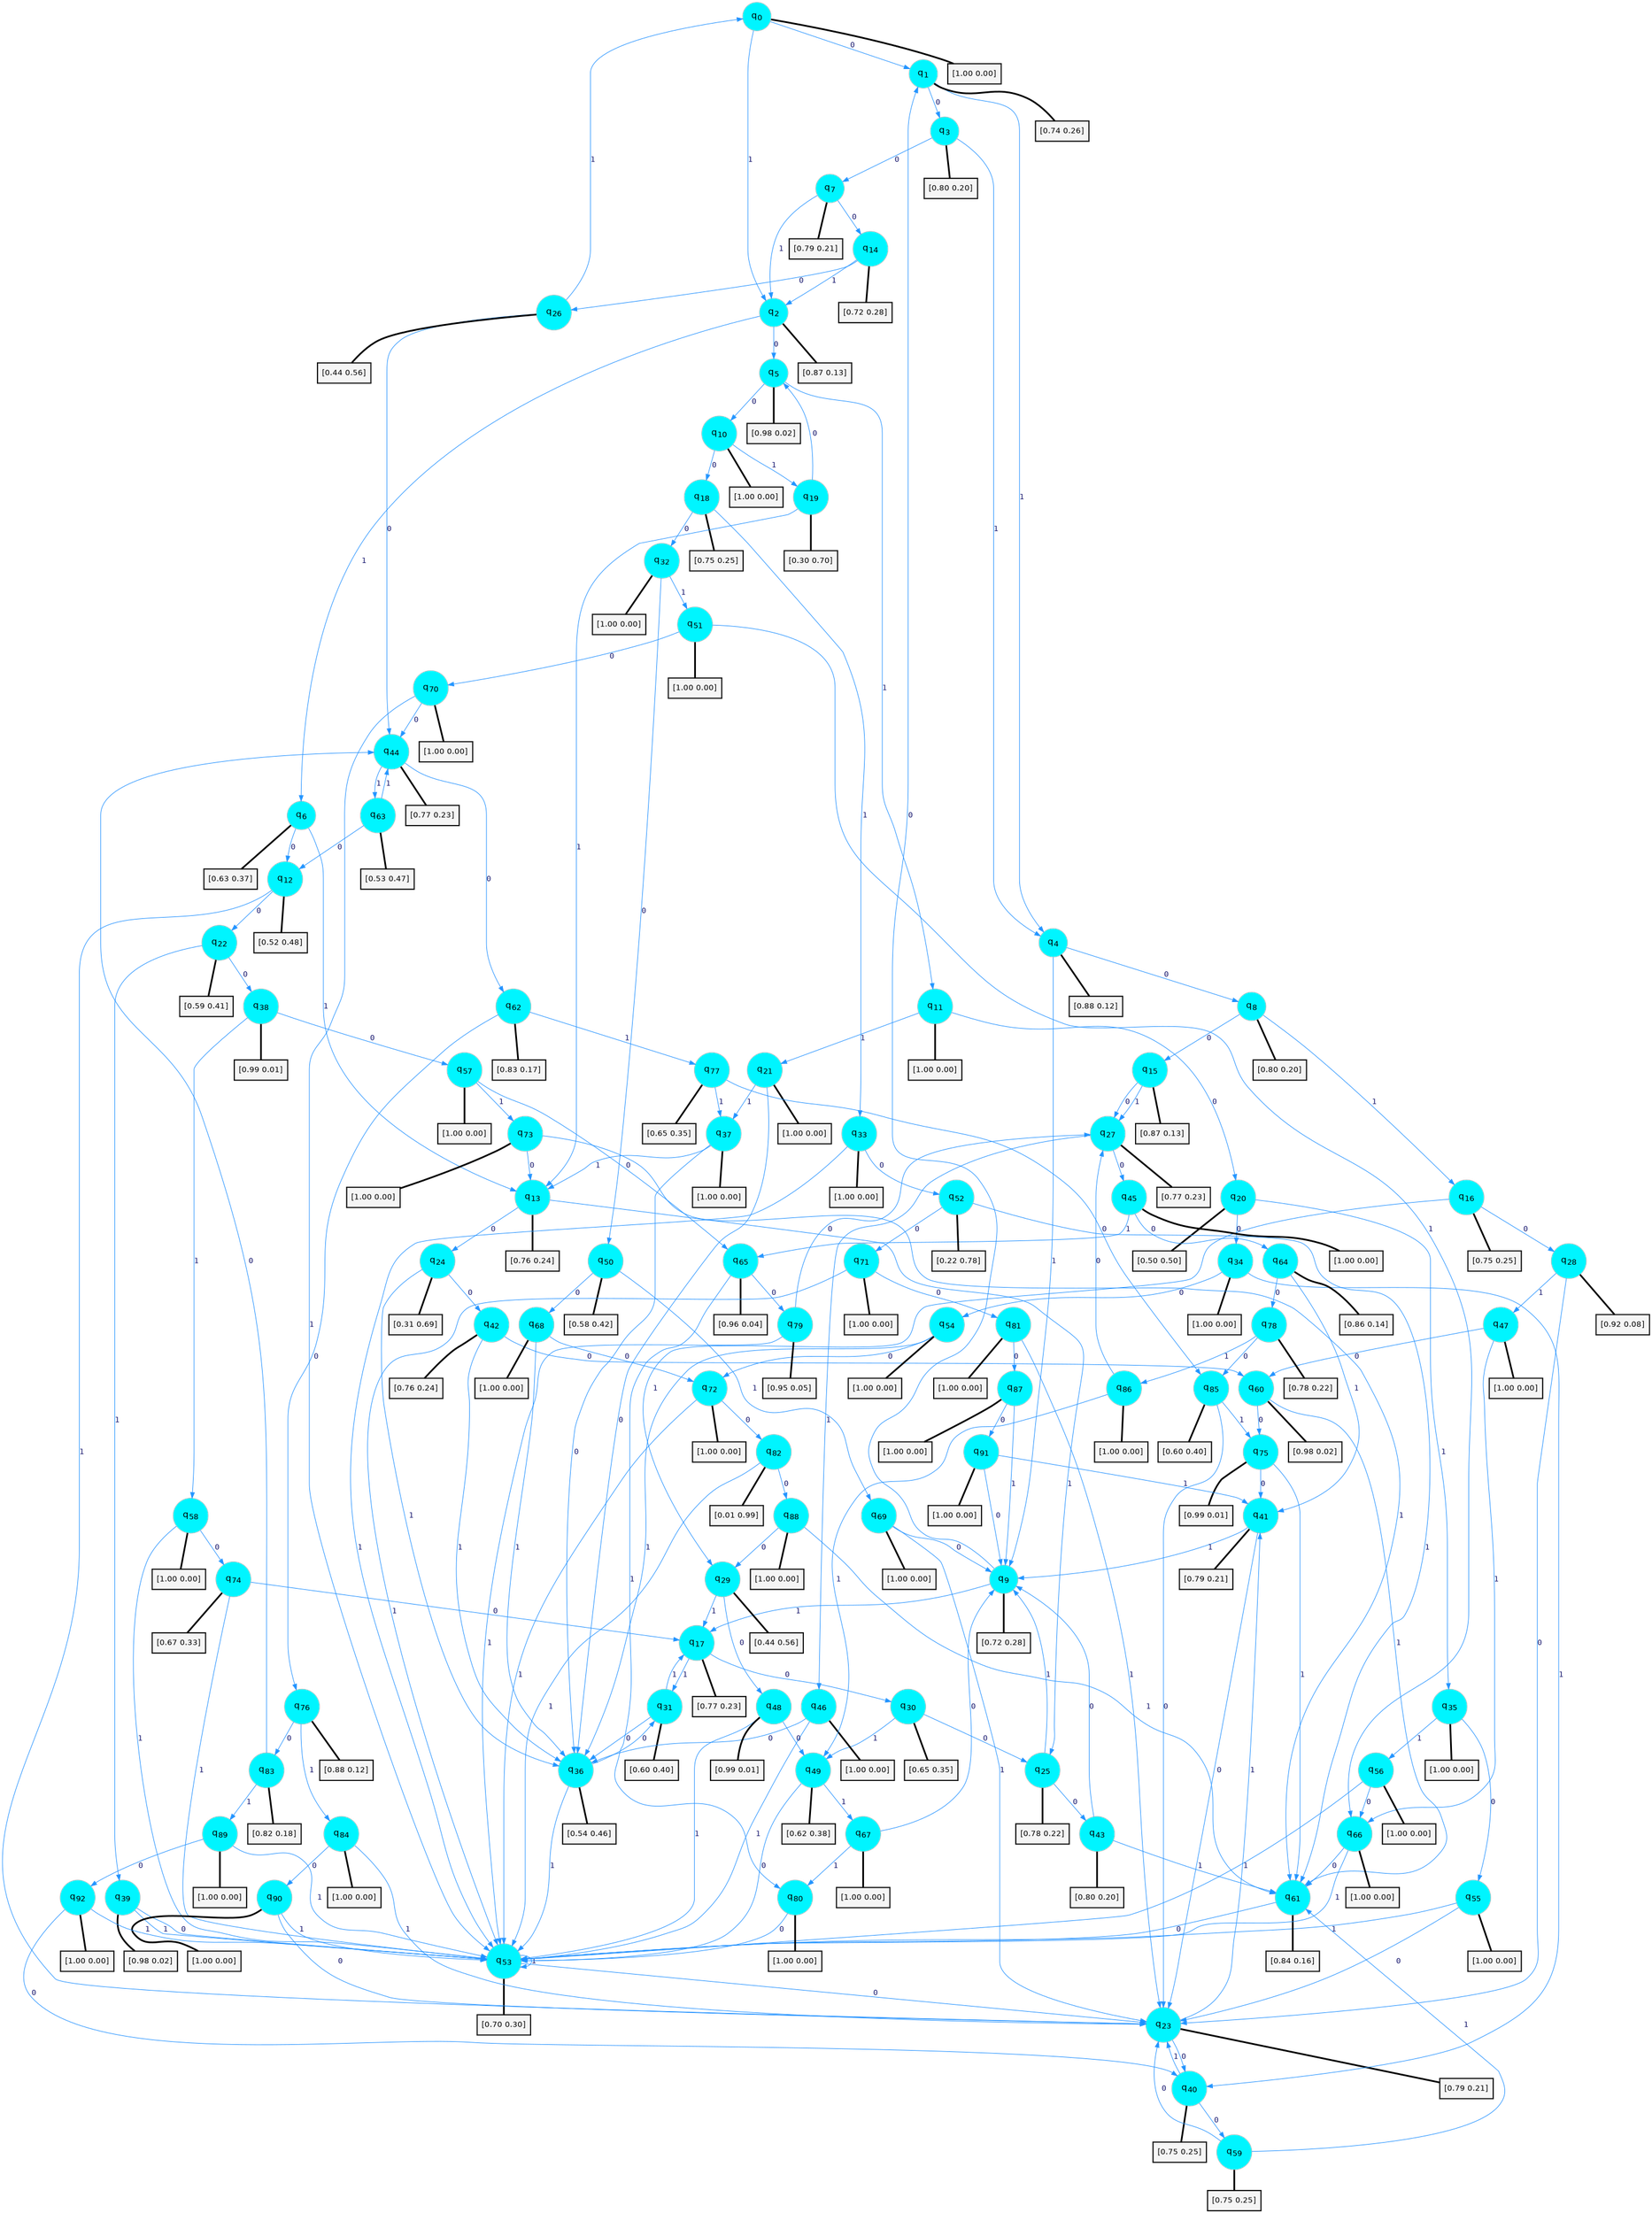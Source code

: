 digraph G {
graph [
bgcolor=transparent, dpi=300, rankdir=TD, size="40,25"];
node [
color=gray, fillcolor=turquoise1, fontcolor=black, fontname=Helvetica, fontsize=16, fontweight=bold, shape=circle, style=filled];
edge [
arrowsize=1, color=dodgerblue1, fontcolor=midnightblue, fontname=courier, fontweight=bold, penwidth=1, style=solid, weight=20];
0[label=<q<SUB>0</SUB>>];
1[label=<q<SUB>1</SUB>>];
2[label=<q<SUB>2</SUB>>];
3[label=<q<SUB>3</SUB>>];
4[label=<q<SUB>4</SUB>>];
5[label=<q<SUB>5</SUB>>];
6[label=<q<SUB>6</SUB>>];
7[label=<q<SUB>7</SUB>>];
8[label=<q<SUB>8</SUB>>];
9[label=<q<SUB>9</SUB>>];
10[label=<q<SUB>10</SUB>>];
11[label=<q<SUB>11</SUB>>];
12[label=<q<SUB>12</SUB>>];
13[label=<q<SUB>13</SUB>>];
14[label=<q<SUB>14</SUB>>];
15[label=<q<SUB>15</SUB>>];
16[label=<q<SUB>16</SUB>>];
17[label=<q<SUB>17</SUB>>];
18[label=<q<SUB>18</SUB>>];
19[label=<q<SUB>19</SUB>>];
20[label=<q<SUB>20</SUB>>];
21[label=<q<SUB>21</SUB>>];
22[label=<q<SUB>22</SUB>>];
23[label=<q<SUB>23</SUB>>];
24[label=<q<SUB>24</SUB>>];
25[label=<q<SUB>25</SUB>>];
26[label=<q<SUB>26</SUB>>];
27[label=<q<SUB>27</SUB>>];
28[label=<q<SUB>28</SUB>>];
29[label=<q<SUB>29</SUB>>];
30[label=<q<SUB>30</SUB>>];
31[label=<q<SUB>31</SUB>>];
32[label=<q<SUB>32</SUB>>];
33[label=<q<SUB>33</SUB>>];
34[label=<q<SUB>34</SUB>>];
35[label=<q<SUB>35</SUB>>];
36[label=<q<SUB>36</SUB>>];
37[label=<q<SUB>37</SUB>>];
38[label=<q<SUB>38</SUB>>];
39[label=<q<SUB>39</SUB>>];
40[label=<q<SUB>40</SUB>>];
41[label=<q<SUB>41</SUB>>];
42[label=<q<SUB>42</SUB>>];
43[label=<q<SUB>43</SUB>>];
44[label=<q<SUB>44</SUB>>];
45[label=<q<SUB>45</SUB>>];
46[label=<q<SUB>46</SUB>>];
47[label=<q<SUB>47</SUB>>];
48[label=<q<SUB>48</SUB>>];
49[label=<q<SUB>49</SUB>>];
50[label=<q<SUB>50</SUB>>];
51[label=<q<SUB>51</SUB>>];
52[label=<q<SUB>52</SUB>>];
53[label=<q<SUB>53</SUB>>];
54[label=<q<SUB>54</SUB>>];
55[label=<q<SUB>55</SUB>>];
56[label=<q<SUB>56</SUB>>];
57[label=<q<SUB>57</SUB>>];
58[label=<q<SUB>58</SUB>>];
59[label=<q<SUB>59</SUB>>];
60[label=<q<SUB>60</SUB>>];
61[label=<q<SUB>61</SUB>>];
62[label=<q<SUB>62</SUB>>];
63[label=<q<SUB>63</SUB>>];
64[label=<q<SUB>64</SUB>>];
65[label=<q<SUB>65</SUB>>];
66[label=<q<SUB>66</SUB>>];
67[label=<q<SUB>67</SUB>>];
68[label=<q<SUB>68</SUB>>];
69[label=<q<SUB>69</SUB>>];
70[label=<q<SUB>70</SUB>>];
71[label=<q<SUB>71</SUB>>];
72[label=<q<SUB>72</SUB>>];
73[label=<q<SUB>73</SUB>>];
74[label=<q<SUB>74</SUB>>];
75[label=<q<SUB>75</SUB>>];
76[label=<q<SUB>76</SUB>>];
77[label=<q<SUB>77</SUB>>];
78[label=<q<SUB>78</SUB>>];
79[label=<q<SUB>79</SUB>>];
80[label=<q<SUB>80</SUB>>];
81[label=<q<SUB>81</SUB>>];
82[label=<q<SUB>82</SUB>>];
83[label=<q<SUB>83</SUB>>];
84[label=<q<SUB>84</SUB>>];
85[label=<q<SUB>85</SUB>>];
86[label=<q<SUB>86</SUB>>];
87[label=<q<SUB>87</SUB>>];
88[label=<q<SUB>88</SUB>>];
89[label=<q<SUB>89</SUB>>];
90[label=<q<SUB>90</SUB>>];
91[label=<q<SUB>91</SUB>>];
92[label=<q<SUB>92</SUB>>];
93[label="[1.00 0.00]", shape=box,fontcolor=black, fontname=Helvetica, fontsize=14, penwidth=2, fillcolor=whitesmoke,color=black];
94[label="[0.74 0.26]", shape=box,fontcolor=black, fontname=Helvetica, fontsize=14, penwidth=2, fillcolor=whitesmoke,color=black];
95[label="[0.87 0.13]", shape=box,fontcolor=black, fontname=Helvetica, fontsize=14, penwidth=2, fillcolor=whitesmoke,color=black];
96[label="[0.80 0.20]", shape=box,fontcolor=black, fontname=Helvetica, fontsize=14, penwidth=2, fillcolor=whitesmoke,color=black];
97[label="[0.88 0.12]", shape=box,fontcolor=black, fontname=Helvetica, fontsize=14, penwidth=2, fillcolor=whitesmoke,color=black];
98[label="[0.98 0.02]", shape=box,fontcolor=black, fontname=Helvetica, fontsize=14, penwidth=2, fillcolor=whitesmoke,color=black];
99[label="[0.63 0.37]", shape=box,fontcolor=black, fontname=Helvetica, fontsize=14, penwidth=2, fillcolor=whitesmoke,color=black];
100[label="[0.79 0.21]", shape=box,fontcolor=black, fontname=Helvetica, fontsize=14, penwidth=2, fillcolor=whitesmoke,color=black];
101[label="[0.80 0.20]", shape=box,fontcolor=black, fontname=Helvetica, fontsize=14, penwidth=2, fillcolor=whitesmoke,color=black];
102[label="[0.72 0.28]", shape=box,fontcolor=black, fontname=Helvetica, fontsize=14, penwidth=2, fillcolor=whitesmoke,color=black];
103[label="[1.00 0.00]", shape=box,fontcolor=black, fontname=Helvetica, fontsize=14, penwidth=2, fillcolor=whitesmoke,color=black];
104[label="[1.00 0.00]", shape=box,fontcolor=black, fontname=Helvetica, fontsize=14, penwidth=2, fillcolor=whitesmoke,color=black];
105[label="[0.52 0.48]", shape=box,fontcolor=black, fontname=Helvetica, fontsize=14, penwidth=2, fillcolor=whitesmoke,color=black];
106[label="[0.76 0.24]", shape=box,fontcolor=black, fontname=Helvetica, fontsize=14, penwidth=2, fillcolor=whitesmoke,color=black];
107[label="[0.72 0.28]", shape=box,fontcolor=black, fontname=Helvetica, fontsize=14, penwidth=2, fillcolor=whitesmoke,color=black];
108[label="[0.87 0.13]", shape=box,fontcolor=black, fontname=Helvetica, fontsize=14, penwidth=2, fillcolor=whitesmoke,color=black];
109[label="[0.75 0.25]", shape=box,fontcolor=black, fontname=Helvetica, fontsize=14, penwidth=2, fillcolor=whitesmoke,color=black];
110[label="[0.77 0.23]", shape=box,fontcolor=black, fontname=Helvetica, fontsize=14, penwidth=2, fillcolor=whitesmoke,color=black];
111[label="[0.75 0.25]", shape=box,fontcolor=black, fontname=Helvetica, fontsize=14, penwidth=2, fillcolor=whitesmoke,color=black];
112[label="[0.30 0.70]", shape=box,fontcolor=black, fontname=Helvetica, fontsize=14, penwidth=2, fillcolor=whitesmoke,color=black];
113[label="[0.50 0.50]", shape=box,fontcolor=black, fontname=Helvetica, fontsize=14, penwidth=2, fillcolor=whitesmoke,color=black];
114[label="[1.00 0.00]", shape=box,fontcolor=black, fontname=Helvetica, fontsize=14, penwidth=2, fillcolor=whitesmoke,color=black];
115[label="[0.59 0.41]", shape=box,fontcolor=black, fontname=Helvetica, fontsize=14, penwidth=2, fillcolor=whitesmoke,color=black];
116[label="[0.79 0.21]", shape=box,fontcolor=black, fontname=Helvetica, fontsize=14, penwidth=2, fillcolor=whitesmoke,color=black];
117[label="[0.31 0.69]", shape=box,fontcolor=black, fontname=Helvetica, fontsize=14, penwidth=2, fillcolor=whitesmoke,color=black];
118[label="[0.78 0.22]", shape=box,fontcolor=black, fontname=Helvetica, fontsize=14, penwidth=2, fillcolor=whitesmoke,color=black];
119[label="[0.44 0.56]", shape=box,fontcolor=black, fontname=Helvetica, fontsize=14, penwidth=2, fillcolor=whitesmoke,color=black];
120[label="[0.77 0.23]", shape=box,fontcolor=black, fontname=Helvetica, fontsize=14, penwidth=2, fillcolor=whitesmoke,color=black];
121[label="[0.92 0.08]", shape=box,fontcolor=black, fontname=Helvetica, fontsize=14, penwidth=2, fillcolor=whitesmoke,color=black];
122[label="[0.44 0.56]", shape=box,fontcolor=black, fontname=Helvetica, fontsize=14, penwidth=2, fillcolor=whitesmoke,color=black];
123[label="[0.65 0.35]", shape=box,fontcolor=black, fontname=Helvetica, fontsize=14, penwidth=2, fillcolor=whitesmoke,color=black];
124[label="[0.60 0.40]", shape=box,fontcolor=black, fontname=Helvetica, fontsize=14, penwidth=2, fillcolor=whitesmoke,color=black];
125[label="[1.00 0.00]", shape=box,fontcolor=black, fontname=Helvetica, fontsize=14, penwidth=2, fillcolor=whitesmoke,color=black];
126[label="[1.00 0.00]", shape=box,fontcolor=black, fontname=Helvetica, fontsize=14, penwidth=2, fillcolor=whitesmoke,color=black];
127[label="[1.00 0.00]", shape=box,fontcolor=black, fontname=Helvetica, fontsize=14, penwidth=2, fillcolor=whitesmoke,color=black];
128[label="[1.00 0.00]", shape=box,fontcolor=black, fontname=Helvetica, fontsize=14, penwidth=2, fillcolor=whitesmoke,color=black];
129[label="[0.54 0.46]", shape=box,fontcolor=black, fontname=Helvetica, fontsize=14, penwidth=2, fillcolor=whitesmoke,color=black];
130[label="[1.00 0.00]", shape=box,fontcolor=black, fontname=Helvetica, fontsize=14, penwidth=2, fillcolor=whitesmoke,color=black];
131[label="[0.99 0.01]", shape=box,fontcolor=black, fontname=Helvetica, fontsize=14, penwidth=2, fillcolor=whitesmoke,color=black];
132[label="[0.98 0.02]", shape=box,fontcolor=black, fontname=Helvetica, fontsize=14, penwidth=2, fillcolor=whitesmoke,color=black];
133[label="[0.75 0.25]", shape=box,fontcolor=black, fontname=Helvetica, fontsize=14, penwidth=2, fillcolor=whitesmoke,color=black];
134[label="[0.79 0.21]", shape=box,fontcolor=black, fontname=Helvetica, fontsize=14, penwidth=2, fillcolor=whitesmoke,color=black];
135[label="[0.76 0.24]", shape=box,fontcolor=black, fontname=Helvetica, fontsize=14, penwidth=2, fillcolor=whitesmoke,color=black];
136[label="[0.80 0.20]", shape=box,fontcolor=black, fontname=Helvetica, fontsize=14, penwidth=2, fillcolor=whitesmoke,color=black];
137[label="[0.77 0.23]", shape=box,fontcolor=black, fontname=Helvetica, fontsize=14, penwidth=2, fillcolor=whitesmoke,color=black];
138[label="[1.00 0.00]", shape=box,fontcolor=black, fontname=Helvetica, fontsize=14, penwidth=2, fillcolor=whitesmoke,color=black];
139[label="[1.00 0.00]", shape=box,fontcolor=black, fontname=Helvetica, fontsize=14, penwidth=2, fillcolor=whitesmoke,color=black];
140[label="[1.00 0.00]", shape=box,fontcolor=black, fontname=Helvetica, fontsize=14, penwidth=2, fillcolor=whitesmoke,color=black];
141[label="[0.99 0.01]", shape=box,fontcolor=black, fontname=Helvetica, fontsize=14, penwidth=2, fillcolor=whitesmoke,color=black];
142[label="[0.62 0.38]", shape=box,fontcolor=black, fontname=Helvetica, fontsize=14, penwidth=2, fillcolor=whitesmoke,color=black];
143[label="[0.58 0.42]", shape=box,fontcolor=black, fontname=Helvetica, fontsize=14, penwidth=2, fillcolor=whitesmoke,color=black];
144[label="[1.00 0.00]", shape=box,fontcolor=black, fontname=Helvetica, fontsize=14, penwidth=2, fillcolor=whitesmoke,color=black];
145[label="[0.22 0.78]", shape=box,fontcolor=black, fontname=Helvetica, fontsize=14, penwidth=2, fillcolor=whitesmoke,color=black];
146[label="[0.70 0.30]", shape=box,fontcolor=black, fontname=Helvetica, fontsize=14, penwidth=2, fillcolor=whitesmoke,color=black];
147[label="[1.00 0.00]", shape=box,fontcolor=black, fontname=Helvetica, fontsize=14, penwidth=2, fillcolor=whitesmoke,color=black];
148[label="[1.00 0.00]", shape=box,fontcolor=black, fontname=Helvetica, fontsize=14, penwidth=2, fillcolor=whitesmoke,color=black];
149[label="[1.00 0.00]", shape=box,fontcolor=black, fontname=Helvetica, fontsize=14, penwidth=2, fillcolor=whitesmoke,color=black];
150[label="[1.00 0.00]", shape=box,fontcolor=black, fontname=Helvetica, fontsize=14, penwidth=2, fillcolor=whitesmoke,color=black];
151[label="[1.00 0.00]", shape=box,fontcolor=black, fontname=Helvetica, fontsize=14, penwidth=2, fillcolor=whitesmoke,color=black];
152[label="[0.75 0.25]", shape=box,fontcolor=black, fontname=Helvetica, fontsize=14, penwidth=2, fillcolor=whitesmoke,color=black];
153[label="[0.98 0.02]", shape=box,fontcolor=black, fontname=Helvetica, fontsize=14, penwidth=2, fillcolor=whitesmoke,color=black];
154[label="[0.84 0.16]", shape=box,fontcolor=black, fontname=Helvetica, fontsize=14, penwidth=2, fillcolor=whitesmoke,color=black];
155[label="[0.83 0.17]", shape=box,fontcolor=black, fontname=Helvetica, fontsize=14, penwidth=2, fillcolor=whitesmoke,color=black];
156[label="[0.53 0.47]", shape=box,fontcolor=black, fontname=Helvetica, fontsize=14, penwidth=2, fillcolor=whitesmoke,color=black];
157[label="[0.86 0.14]", shape=box,fontcolor=black, fontname=Helvetica, fontsize=14, penwidth=2, fillcolor=whitesmoke,color=black];
158[label="[0.96 0.04]", shape=box,fontcolor=black, fontname=Helvetica, fontsize=14, penwidth=2, fillcolor=whitesmoke,color=black];
159[label="[1.00 0.00]", shape=box,fontcolor=black, fontname=Helvetica, fontsize=14, penwidth=2, fillcolor=whitesmoke,color=black];
160[label="[1.00 0.00]", shape=box,fontcolor=black, fontname=Helvetica, fontsize=14, penwidth=2, fillcolor=whitesmoke,color=black];
161[label="[1.00 0.00]", shape=box,fontcolor=black, fontname=Helvetica, fontsize=14, penwidth=2, fillcolor=whitesmoke,color=black];
162[label="[1.00 0.00]", shape=box,fontcolor=black, fontname=Helvetica, fontsize=14, penwidth=2, fillcolor=whitesmoke,color=black];
163[label="[1.00 0.00]", shape=box,fontcolor=black, fontname=Helvetica, fontsize=14, penwidth=2, fillcolor=whitesmoke,color=black];
164[label="[1.00 0.00]", shape=box,fontcolor=black, fontname=Helvetica, fontsize=14, penwidth=2, fillcolor=whitesmoke,color=black];
165[label="[1.00 0.00]", shape=box,fontcolor=black, fontname=Helvetica, fontsize=14, penwidth=2, fillcolor=whitesmoke,color=black];
166[label="[1.00 0.00]", shape=box,fontcolor=black, fontname=Helvetica, fontsize=14, penwidth=2, fillcolor=whitesmoke,color=black];
167[label="[0.67 0.33]", shape=box,fontcolor=black, fontname=Helvetica, fontsize=14, penwidth=2, fillcolor=whitesmoke,color=black];
168[label="[0.99 0.01]", shape=box,fontcolor=black, fontname=Helvetica, fontsize=14, penwidth=2, fillcolor=whitesmoke,color=black];
169[label="[0.88 0.12]", shape=box,fontcolor=black, fontname=Helvetica, fontsize=14, penwidth=2, fillcolor=whitesmoke,color=black];
170[label="[0.65 0.35]", shape=box,fontcolor=black, fontname=Helvetica, fontsize=14, penwidth=2, fillcolor=whitesmoke,color=black];
171[label="[0.78 0.22]", shape=box,fontcolor=black, fontname=Helvetica, fontsize=14, penwidth=2, fillcolor=whitesmoke,color=black];
172[label="[0.95 0.05]", shape=box,fontcolor=black, fontname=Helvetica, fontsize=14, penwidth=2, fillcolor=whitesmoke,color=black];
173[label="[1.00 0.00]", shape=box,fontcolor=black, fontname=Helvetica, fontsize=14, penwidth=2, fillcolor=whitesmoke,color=black];
174[label="[1.00 0.00]", shape=box,fontcolor=black, fontname=Helvetica, fontsize=14, penwidth=2, fillcolor=whitesmoke,color=black];
175[label="[0.01 0.99]", shape=box,fontcolor=black, fontname=Helvetica, fontsize=14, penwidth=2, fillcolor=whitesmoke,color=black];
176[label="[0.82 0.18]", shape=box,fontcolor=black, fontname=Helvetica, fontsize=14, penwidth=2, fillcolor=whitesmoke,color=black];
177[label="[1.00 0.00]", shape=box,fontcolor=black, fontname=Helvetica, fontsize=14, penwidth=2, fillcolor=whitesmoke,color=black];
178[label="[0.60 0.40]", shape=box,fontcolor=black, fontname=Helvetica, fontsize=14, penwidth=2, fillcolor=whitesmoke,color=black];
179[label="[1.00 0.00]", shape=box,fontcolor=black, fontname=Helvetica, fontsize=14, penwidth=2, fillcolor=whitesmoke,color=black];
180[label="[1.00 0.00]", shape=box,fontcolor=black, fontname=Helvetica, fontsize=14, penwidth=2, fillcolor=whitesmoke,color=black];
181[label="[1.00 0.00]", shape=box,fontcolor=black, fontname=Helvetica, fontsize=14, penwidth=2, fillcolor=whitesmoke,color=black];
182[label="[1.00 0.00]", shape=box,fontcolor=black, fontname=Helvetica, fontsize=14, penwidth=2, fillcolor=whitesmoke,color=black];
183[label="[1.00 0.00]", shape=box,fontcolor=black, fontname=Helvetica, fontsize=14, penwidth=2, fillcolor=whitesmoke,color=black];
184[label="[1.00 0.00]", shape=box,fontcolor=black, fontname=Helvetica, fontsize=14, penwidth=2, fillcolor=whitesmoke,color=black];
185[label="[1.00 0.00]", shape=box,fontcolor=black, fontname=Helvetica, fontsize=14, penwidth=2, fillcolor=whitesmoke,color=black];
0->1 [label=0];
0->2 [label=1];
0->93 [arrowhead=none, penwidth=3,color=black];
1->3 [label=0];
1->4 [label=1];
1->94 [arrowhead=none, penwidth=3,color=black];
2->5 [label=0];
2->6 [label=1];
2->95 [arrowhead=none, penwidth=3,color=black];
3->7 [label=0];
3->4 [label=1];
3->96 [arrowhead=none, penwidth=3,color=black];
4->8 [label=0];
4->9 [label=1];
4->97 [arrowhead=none, penwidth=3,color=black];
5->10 [label=0];
5->11 [label=1];
5->98 [arrowhead=none, penwidth=3,color=black];
6->12 [label=0];
6->13 [label=1];
6->99 [arrowhead=none, penwidth=3,color=black];
7->14 [label=0];
7->2 [label=1];
7->100 [arrowhead=none, penwidth=3,color=black];
8->15 [label=0];
8->16 [label=1];
8->101 [arrowhead=none, penwidth=3,color=black];
9->1 [label=0];
9->17 [label=1];
9->102 [arrowhead=none, penwidth=3,color=black];
10->18 [label=0];
10->19 [label=1];
10->103 [arrowhead=none, penwidth=3,color=black];
11->20 [label=0];
11->21 [label=1];
11->104 [arrowhead=none, penwidth=3,color=black];
12->22 [label=0];
12->23 [label=1];
12->105 [arrowhead=none, penwidth=3,color=black];
13->24 [label=0];
13->25 [label=1];
13->106 [arrowhead=none, penwidth=3,color=black];
14->26 [label=0];
14->2 [label=1];
14->107 [arrowhead=none, penwidth=3,color=black];
15->27 [label=0];
15->27 [label=1];
15->108 [arrowhead=none, penwidth=3,color=black];
16->28 [label=0];
16->29 [label=1];
16->109 [arrowhead=none, penwidth=3,color=black];
17->30 [label=0];
17->31 [label=1];
17->110 [arrowhead=none, penwidth=3,color=black];
18->32 [label=0];
18->33 [label=1];
18->111 [arrowhead=none, penwidth=3,color=black];
19->5 [label=0];
19->13 [label=1];
19->112 [arrowhead=none, penwidth=3,color=black];
20->34 [label=0];
20->35 [label=1];
20->113 [arrowhead=none, penwidth=3,color=black];
21->36 [label=0];
21->37 [label=1];
21->114 [arrowhead=none, penwidth=3,color=black];
22->38 [label=0];
22->39 [label=1];
22->115 [arrowhead=none, penwidth=3,color=black];
23->40 [label=0];
23->41 [label=1];
23->116 [arrowhead=none, penwidth=3,color=black];
24->42 [label=0];
24->36 [label=1];
24->117 [arrowhead=none, penwidth=3,color=black];
25->43 [label=0];
25->9 [label=1];
25->118 [arrowhead=none, penwidth=3,color=black];
26->44 [label=0];
26->0 [label=1];
26->119 [arrowhead=none, penwidth=3,color=black];
27->45 [label=0];
27->46 [label=1];
27->120 [arrowhead=none, penwidth=3,color=black];
28->23 [label=0];
28->47 [label=1];
28->121 [arrowhead=none, penwidth=3,color=black];
29->48 [label=0];
29->17 [label=1];
29->122 [arrowhead=none, penwidth=3,color=black];
30->25 [label=0];
30->49 [label=1];
30->123 [arrowhead=none, penwidth=3,color=black];
31->36 [label=0];
31->17 [label=1];
31->124 [arrowhead=none, penwidth=3,color=black];
32->50 [label=0];
32->51 [label=1];
32->125 [arrowhead=none, penwidth=3,color=black];
33->52 [label=0];
33->53 [label=1];
33->126 [arrowhead=none, penwidth=3,color=black];
34->54 [label=0];
34->40 [label=1];
34->127 [arrowhead=none, penwidth=3,color=black];
35->55 [label=0];
35->56 [label=1];
35->128 [arrowhead=none, penwidth=3,color=black];
36->31 [label=0];
36->53 [label=1];
36->129 [arrowhead=none, penwidth=3,color=black];
37->36 [label=0];
37->13 [label=1];
37->130 [arrowhead=none, penwidth=3,color=black];
38->57 [label=0];
38->58 [label=1];
38->131 [arrowhead=none, penwidth=3,color=black];
39->53 [label=0];
39->53 [label=1];
39->132 [arrowhead=none, penwidth=3,color=black];
40->59 [label=0];
40->23 [label=1];
40->133 [arrowhead=none, penwidth=3,color=black];
41->23 [label=0];
41->9 [label=1];
41->134 [arrowhead=none, penwidth=3,color=black];
42->60 [label=0];
42->36 [label=1];
42->135 [arrowhead=none, penwidth=3,color=black];
43->9 [label=0];
43->61 [label=1];
43->136 [arrowhead=none, penwidth=3,color=black];
44->62 [label=0];
44->63 [label=1];
44->137 [arrowhead=none, penwidth=3,color=black];
45->64 [label=0];
45->65 [label=1];
45->138 [arrowhead=none, penwidth=3,color=black];
46->36 [label=0];
46->53 [label=1];
46->139 [arrowhead=none, penwidth=3,color=black];
47->60 [label=0];
47->66 [label=1];
47->140 [arrowhead=none, penwidth=3,color=black];
48->49 [label=0];
48->53 [label=1];
48->141 [arrowhead=none, penwidth=3,color=black];
49->53 [label=0];
49->67 [label=1];
49->142 [arrowhead=none, penwidth=3,color=black];
50->68 [label=0];
50->69 [label=1];
50->143 [arrowhead=none, penwidth=3,color=black];
51->70 [label=0];
51->66 [label=1];
51->144 [arrowhead=none, penwidth=3,color=black];
52->71 [label=0];
52->61 [label=1];
52->145 [arrowhead=none, penwidth=3,color=black];
53->23 [label=0];
53->53 [label=1];
53->146 [arrowhead=none, penwidth=3,color=black];
54->72 [label=0];
54->36 [label=1];
54->147 [arrowhead=none, penwidth=3,color=black];
55->23 [label=0];
55->53 [label=1];
55->148 [arrowhead=none, penwidth=3,color=black];
56->66 [label=0];
56->53 [label=1];
56->149 [arrowhead=none, penwidth=3,color=black];
57->65 [label=0];
57->73 [label=1];
57->150 [arrowhead=none, penwidth=3,color=black];
58->74 [label=0];
58->53 [label=1];
58->151 [arrowhead=none, penwidth=3,color=black];
59->23 [label=0];
59->61 [label=1];
59->152 [arrowhead=none, penwidth=3,color=black];
60->75 [label=0];
60->61 [label=1];
60->153 [arrowhead=none, penwidth=3,color=black];
61->53 [label=0];
61->154 [arrowhead=none, penwidth=3,color=black];
62->76 [label=0];
62->77 [label=1];
62->155 [arrowhead=none, penwidth=3,color=black];
63->12 [label=0];
63->44 [label=1];
63->156 [arrowhead=none, penwidth=3,color=black];
64->78 [label=0];
64->41 [label=1];
64->157 [arrowhead=none, penwidth=3,color=black];
65->79 [label=0];
65->80 [label=1];
65->158 [arrowhead=none, penwidth=3,color=black];
66->61 [label=0];
66->53 [label=1];
66->159 [arrowhead=none, penwidth=3,color=black];
67->9 [label=0];
67->80 [label=1];
67->160 [arrowhead=none, penwidth=3,color=black];
68->72 [label=0];
68->36 [label=1];
68->161 [arrowhead=none, penwidth=3,color=black];
69->9 [label=0];
69->23 [label=1];
69->162 [arrowhead=none, penwidth=3,color=black];
70->44 [label=0];
70->53 [label=1];
70->163 [arrowhead=none, penwidth=3,color=black];
71->81 [label=0];
71->53 [label=1];
71->164 [arrowhead=none, penwidth=3,color=black];
72->82 [label=0];
72->53 [label=1];
72->165 [arrowhead=none, penwidth=3,color=black];
73->13 [label=0];
73->61 [label=1];
73->166 [arrowhead=none, penwidth=3,color=black];
74->17 [label=0];
74->53 [label=1];
74->167 [arrowhead=none, penwidth=3,color=black];
75->41 [label=0];
75->61 [label=1];
75->168 [arrowhead=none, penwidth=3,color=black];
76->83 [label=0];
76->84 [label=1];
76->169 [arrowhead=none, penwidth=3,color=black];
77->85 [label=0];
77->37 [label=1];
77->170 [arrowhead=none, penwidth=3,color=black];
78->85 [label=0];
78->86 [label=1];
78->171 [arrowhead=none, penwidth=3,color=black];
79->27 [label=0];
79->53 [label=1];
79->172 [arrowhead=none, penwidth=3,color=black];
80->53 [label=0];
80->173 [arrowhead=none, penwidth=3,color=black];
81->87 [label=0];
81->23 [label=1];
81->174 [arrowhead=none, penwidth=3,color=black];
82->88 [label=0];
82->53 [label=1];
82->175 [arrowhead=none, penwidth=3,color=black];
83->44 [label=0];
83->89 [label=1];
83->176 [arrowhead=none, penwidth=3,color=black];
84->90 [label=0];
84->23 [label=1];
84->177 [arrowhead=none, penwidth=3,color=black];
85->23 [label=0];
85->75 [label=1];
85->178 [arrowhead=none, penwidth=3,color=black];
86->27 [label=0];
86->49 [label=1];
86->179 [arrowhead=none, penwidth=3,color=black];
87->91 [label=0];
87->9 [label=1];
87->180 [arrowhead=none, penwidth=3,color=black];
88->29 [label=0];
88->61 [label=1];
88->181 [arrowhead=none, penwidth=3,color=black];
89->92 [label=0];
89->53 [label=1];
89->182 [arrowhead=none, penwidth=3,color=black];
90->23 [label=0];
90->53 [label=1];
90->183 [arrowhead=none, penwidth=3,color=black];
91->9 [label=0];
91->41 [label=1];
91->184 [arrowhead=none, penwidth=3,color=black];
92->40 [label=0];
92->53 [label=1];
92->185 [arrowhead=none, penwidth=3,color=black];
}
